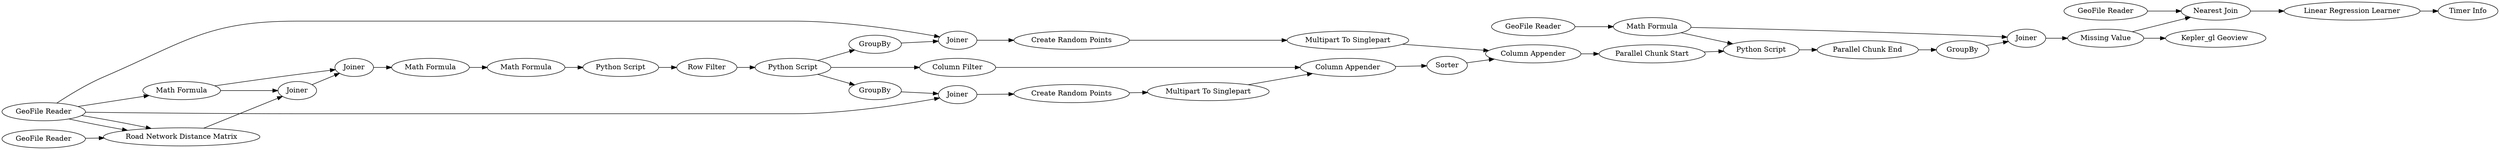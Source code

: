digraph {
	1 [label="GeoFile Reader"]
	2 [label="GeoFile Reader"]
	3 [label="Road Network Distance Matrix"]
	4 [label="Math Formula"]
	5 [label=Joiner]
	6 [label=Joiner]
	7 [label="Math Formula"]
	8 [label="Math Formula"]
	9 [label="Python Script"]
	10 [label="Row Filter"]
	11 [label="Python Script"]
	12 [label=GroupBy]
	13 [label=GroupBy]
	14 [label=Joiner]
	15 [label=Joiner]
	16 [label="Create Random Points"]
	17 [label="Multipart To Singlepart"]
	18 [label="Create Random Points"]
	19 [label="Multipart To Singlepart"]
	20 [label="Column Filter"]
	21 [label="Column Appender"]
	22 [label=Sorter]
	23 [label="Column Appender"]
	24 [label="GeoFile Reader"]
	25 [label="Python Script"]
	26 [label="Math Formula"]
	27 [label="Parallel Chunk Start"]
	28 [label="Parallel Chunk End"]
	29 [label=GroupBy]
	30 [label=Joiner]
	31 [label="Missing Value"]
	32 [label="GeoFile Reader"]
	33 [label="Nearest Join"]
	34 [label="Linear Regression Learner"]
	35 [label="Kepler_gl Geoview "]
	36 [label="Timer Info"]
	1 -> 3
	1 -> 3
	1 -> 4
	1 -> 15
	1 -> 14
	2 -> 3
	3 -> 5
	4 -> 5
	4 -> 6
	5 -> 6
	6 -> 7
	7 -> 8
	8 -> 9
	9 -> 10
	10 -> 11
	11 -> 13
	11 -> 12
	11 -> 20
	12 -> 14
	13 -> 15
	14 -> 16
	15 -> 18
	16 -> 17
	17 -> 21
	18 -> 19
	19 -> 23
	20 -> 21
	21 -> 22
	22 -> 23
	23 -> 27
	24 -> 26
	25 -> 28
	26 -> 25
	26 -> 30
	27 -> 25
	28 -> 29
	29 -> 30
	30 -> 31
	31 -> 35
	31 -> 33
	32 -> 33
	33 -> 34
	34 -> 36
	rankdir=LR
}
